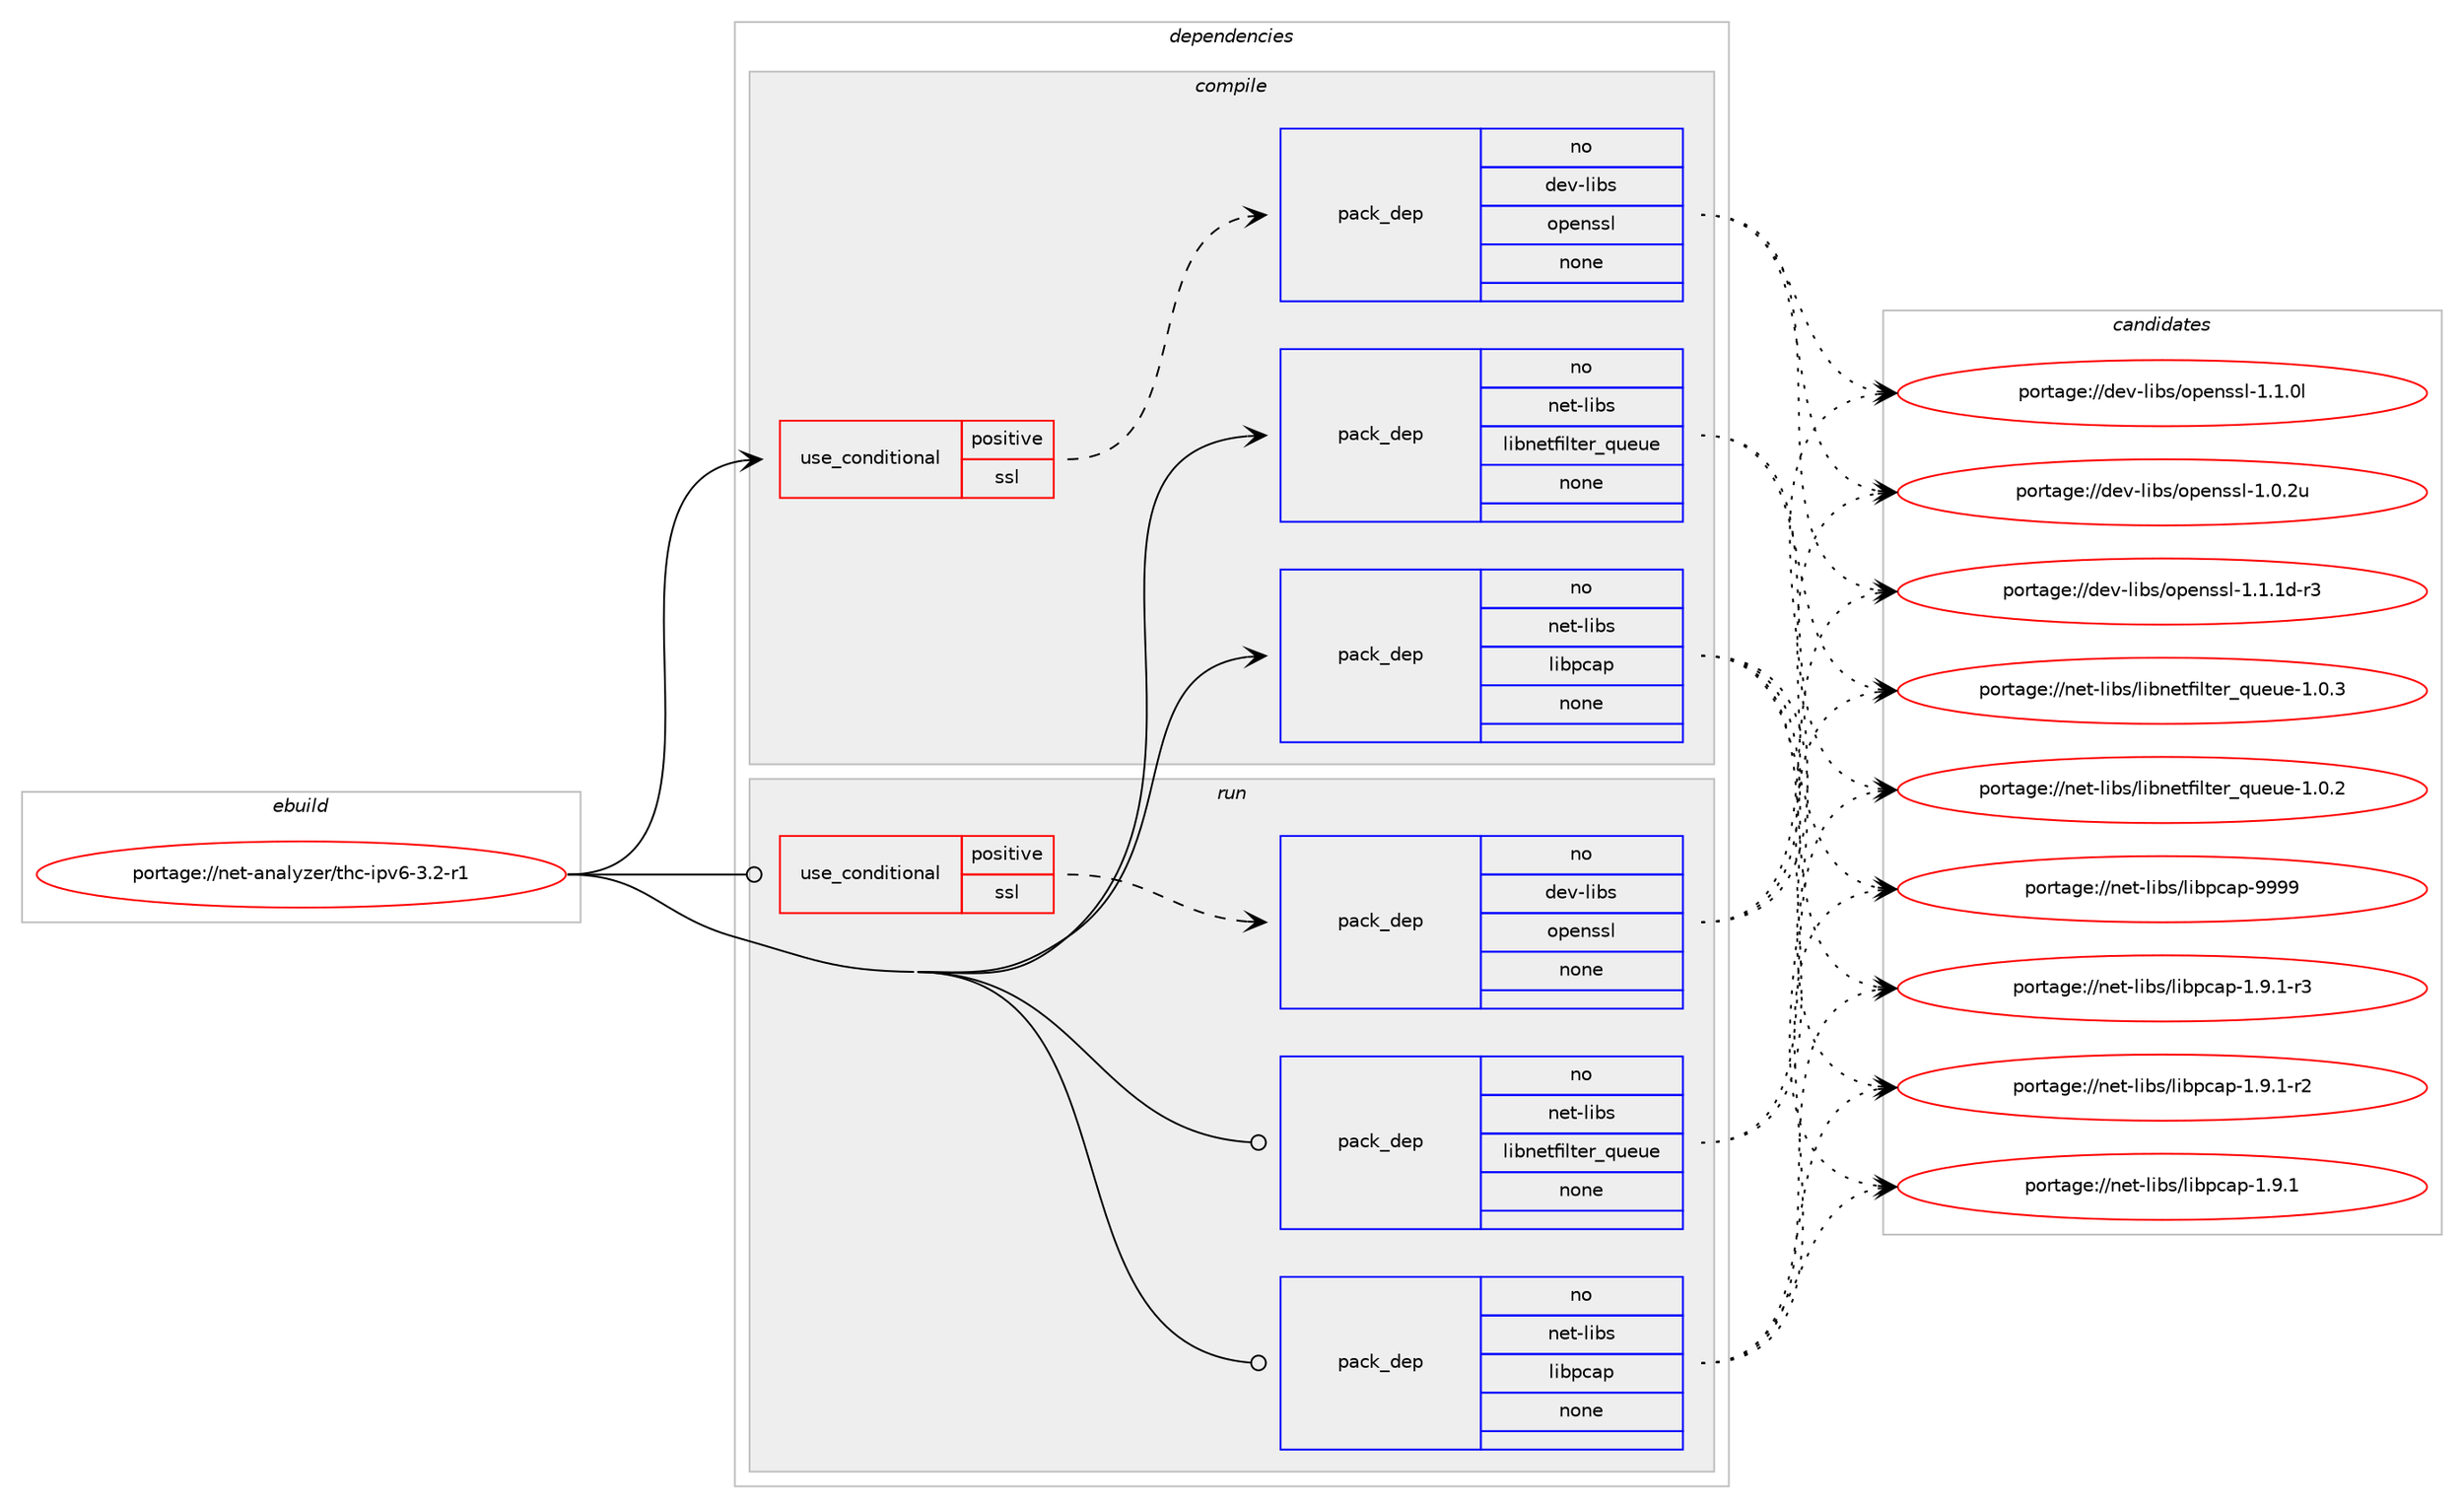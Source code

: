 digraph prolog {

# *************
# Graph options
# *************

newrank=true;
concentrate=true;
compound=true;
graph [rankdir=LR,fontname=Helvetica,fontsize=10,ranksep=1.5];#, ranksep=2.5, nodesep=0.2];
edge  [arrowhead=vee];
node  [fontname=Helvetica,fontsize=10];

# **********
# The ebuild
# **********

subgraph cluster_leftcol {
color=gray;
rank=same;
label=<<i>ebuild</i>>;
id [label="portage://net-analyzer/thc-ipv6-3.2-r1", color=red, width=4, href="../net-analyzer/thc-ipv6-3.2-r1.svg"];
}

# ****************
# The dependencies
# ****************

subgraph cluster_midcol {
color=gray;
label=<<i>dependencies</i>>;
subgraph cluster_compile {
fillcolor="#eeeeee";
style=filled;
label=<<i>compile</i>>;
subgraph cond4601 {
dependency26356 [label=<<TABLE BORDER="0" CELLBORDER="1" CELLSPACING="0" CELLPADDING="4"><TR><TD ROWSPAN="3" CELLPADDING="10">use_conditional</TD></TR><TR><TD>positive</TD></TR><TR><TD>ssl</TD></TR></TABLE>>, shape=none, color=red];
subgraph pack21365 {
dependency26357 [label=<<TABLE BORDER="0" CELLBORDER="1" CELLSPACING="0" CELLPADDING="4" WIDTH="220"><TR><TD ROWSPAN="6" CELLPADDING="30">pack_dep</TD></TR><TR><TD WIDTH="110">no</TD></TR><TR><TD>dev-libs</TD></TR><TR><TD>openssl</TD></TR><TR><TD>none</TD></TR><TR><TD></TD></TR></TABLE>>, shape=none, color=blue];
}
dependency26356:e -> dependency26357:w [weight=20,style="dashed",arrowhead="vee"];
}
id:e -> dependency26356:w [weight=20,style="solid",arrowhead="vee"];
subgraph pack21366 {
dependency26358 [label=<<TABLE BORDER="0" CELLBORDER="1" CELLSPACING="0" CELLPADDING="4" WIDTH="220"><TR><TD ROWSPAN="6" CELLPADDING="30">pack_dep</TD></TR><TR><TD WIDTH="110">no</TD></TR><TR><TD>net-libs</TD></TR><TR><TD>libnetfilter_queue</TD></TR><TR><TD>none</TD></TR><TR><TD></TD></TR></TABLE>>, shape=none, color=blue];
}
id:e -> dependency26358:w [weight=20,style="solid",arrowhead="vee"];
subgraph pack21367 {
dependency26359 [label=<<TABLE BORDER="0" CELLBORDER="1" CELLSPACING="0" CELLPADDING="4" WIDTH="220"><TR><TD ROWSPAN="6" CELLPADDING="30">pack_dep</TD></TR><TR><TD WIDTH="110">no</TD></TR><TR><TD>net-libs</TD></TR><TR><TD>libpcap</TD></TR><TR><TD>none</TD></TR><TR><TD></TD></TR></TABLE>>, shape=none, color=blue];
}
id:e -> dependency26359:w [weight=20,style="solid",arrowhead="vee"];
}
subgraph cluster_compileandrun {
fillcolor="#eeeeee";
style=filled;
label=<<i>compile and run</i>>;
}
subgraph cluster_run {
fillcolor="#eeeeee";
style=filled;
label=<<i>run</i>>;
subgraph cond4602 {
dependency26360 [label=<<TABLE BORDER="0" CELLBORDER="1" CELLSPACING="0" CELLPADDING="4"><TR><TD ROWSPAN="3" CELLPADDING="10">use_conditional</TD></TR><TR><TD>positive</TD></TR><TR><TD>ssl</TD></TR></TABLE>>, shape=none, color=red];
subgraph pack21368 {
dependency26361 [label=<<TABLE BORDER="0" CELLBORDER="1" CELLSPACING="0" CELLPADDING="4" WIDTH="220"><TR><TD ROWSPAN="6" CELLPADDING="30">pack_dep</TD></TR><TR><TD WIDTH="110">no</TD></TR><TR><TD>dev-libs</TD></TR><TR><TD>openssl</TD></TR><TR><TD>none</TD></TR><TR><TD></TD></TR></TABLE>>, shape=none, color=blue];
}
dependency26360:e -> dependency26361:w [weight=20,style="dashed",arrowhead="vee"];
}
id:e -> dependency26360:w [weight=20,style="solid",arrowhead="odot"];
subgraph pack21369 {
dependency26362 [label=<<TABLE BORDER="0" CELLBORDER="1" CELLSPACING="0" CELLPADDING="4" WIDTH="220"><TR><TD ROWSPAN="6" CELLPADDING="30">pack_dep</TD></TR><TR><TD WIDTH="110">no</TD></TR><TR><TD>net-libs</TD></TR><TR><TD>libnetfilter_queue</TD></TR><TR><TD>none</TD></TR><TR><TD></TD></TR></TABLE>>, shape=none, color=blue];
}
id:e -> dependency26362:w [weight=20,style="solid",arrowhead="odot"];
subgraph pack21370 {
dependency26363 [label=<<TABLE BORDER="0" CELLBORDER="1" CELLSPACING="0" CELLPADDING="4" WIDTH="220"><TR><TD ROWSPAN="6" CELLPADDING="30">pack_dep</TD></TR><TR><TD WIDTH="110">no</TD></TR><TR><TD>net-libs</TD></TR><TR><TD>libpcap</TD></TR><TR><TD>none</TD></TR><TR><TD></TD></TR></TABLE>>, shape=none, color=blue];
}
id:e -> dependency26363:w [weight=20,style="solid",arrowhead="odot"];
}
}

# **************
# The candidates
# **************

subgraph cluster_choices {
rank=same;
color=gray;
label=<<i>candidates</i>>;

subgraph choice21365 {
color=black;
nodesep=1;
choice1001011184510810598115471111121011101151151084549464946491004511451 [label="portage://dev-libs/openssl-1.1.1d-r3", color=red, width=4,href="../dev-libs/openssl-1.1.1d-r3.svg"];
choice100101118451081059811547111112101110115115108454946494648108 [label="portage://dev-libs/openssl-1.1.0l", color=red, width=4,href="../dev-libs/openssl-1.1.0l.svg"];
choice100101118451081059811547111112101110115115108454946484650117 [label="portage://dev-libs/openssl-1.0.2u", color=red, width=4,href="../dev-libs/openssl-1.0.2u.svg"];
dependency26357:e -> choice1001011184510810598115471111121011101151151084549464946491004511451:w [style=dotted,weight="100"];
dependency26357:e -> choice100101118451081059811547111112101110115115108454946494648108:w [style=dotted,weight="100"];
dependency26357:e -> choice100101118451081059811547111112101110115115108454946484650117:w [style=dotted,weight="100"];
}
subgraph choice21366 {
color=black;
nodesep=1;
choice1101011164510810598115471081059811010111610210510811610111495113117101117101454946484651 [label="portage://net-libs/libnetfilter_queue-1.0.3", color=red, width=4,href="../net-libs/libnetfilter_queue-1.0.3.svg"];
choice1101011164510810598115471081059811010111610210510811610111495113117101117101454946484650 [label="portage://net-libs/libnetfilter_queue-1.0.2", color=red, width=4,href="../net-libs/libnetfilter_queue-1.0.2.svg"];
dependency26358:e -> choice1101011164510810598115471081059811010111610210510811610111495113117101117101454946484651:w [style=dotted,weight="100"];
dependency26358:e -> choice1101011164510810598115471081059811010111610210510811610111495113117101117101454946484650:w [style=dotted,weight="100"];
}
subgraph choice21367 {
color=black;
nodesep=1;
choice1101011164510810598115471081059811299971124557575757 [label="portage://net-libs/libpcap-9999", color=red, width=4,href="../net-libs/libpcap-9999.svg"];
choice1101011164510810598115471081059811299971124549465746494511451 [label="portage://net-libs/libpcap-1.9.1-r3", color=red, width=4,href="../net-libs/libpcap-1.9.1-r3.svg"];
choice1101011164510810598115471081059811299971124549465746494511450 [label="portage://net-libs/libpcap-1.9.1-r2", color=red, width=4,href="../net-libs/libpcap-1.9.1-r2.svg"];
choice110101116451081059811547108105981129997112454946574649 [label="portage://net-libs/libpcap-1.9.1", color=red, width=4,href="../net-libs/libpcap-1.9.1.svg"];
dependency26359:e -> choice1101011164510810598115471081059811299971124557575757:w [style=dotted,weight="100"];
dependency26359:e -> choice1101011164510810598115471081059811299971124549465746494511451:w [style=dotted,weight="100"];
dependency26359:e -> choice1101011164510810598115471081059811299971124549465746494511450:w [style=dotted,weight="100"];
dependency26359:e -> choice110101116451081059811547108105981129997112454946574649:w [style=dotted,weight="100"];
}
subgraph choice21368 {
color=black;
nodesep=1;
choice1001011184510810598115471111121011101151151084549464946491004511451 [label="portage://dev-libs/openssl-1.1.1d-r3", color=red, width=4,href="../dev-libs/openssl-1.1.1d-r3.svg"];
choice100101118451081059811547111112101110115115108454946494648108 [label="portage://dev-libs/openssl-1.1.0l", color=red, width=4,href="../dev-libs/openssl-1.1.0l.svg"];
choice100101118451081059811547111112101110115115108454946484650117 [label="portage://dev-libs/openssl-1.0.2u", color=red, width=4,href="../dev-libs/openssl-1.0.2u.svg"];
dependency26361:e -> choice1001011184510810598115471111121011101151151084549464946491004511451:w [style=dotted,weight="100"];
dependency26361:e -> choice100101118451081059811547111112101110115115108454946494648108:w [style=dotted,weight="100"];
dependency26361:e -> choice100101118451081059811547111112101110115115108454946484650117:w [style=dotted,weight="100"];
}
subgraph choice21369 {
color=black;
nodesep=1;
choice1101011164510810598115471081059811010111610210510811610111495113117101117101454946484651 [label="portage://net-libs/libnetfilter_queue-1.0.3", color=red, width=4,href="../net-libs/libnetfilter_queue-1.0.3.svg"];
choice1101011164510810598115471081059811010111610210510811610111495113117101117101454946484650 [label="portage://net-libs/libnetfilter_queue-1.0.2", color=red, width=4,href="../net-libs/libnetfilter_queue-1.0.2.svg"];
dependency26362:e -> choice1101011164510810598115471081059811010111610210510811610111495113117101117101454946484651:w [style=dotted,weight="100"];
dependency26362:e -> choice1101011164510810598115471081059811010111610210510811610111495113117101117101454946484650:w [style=dotted,weight="100"];
}
subgraph choice21370 {
color=black;
nodesep=1;
choice1101011164510810598115471081059811299971124557575757 [label="portage://net-libs/libpcap-9999", color=red, width=4,href="../net-libs/libpcap-9999.svg"];
choice1101011164510810598115471081059811299971124549465746494511451 [label="portage://net-libs/libpcap-1.9.1-r3", color=red, width=4,href="../net-libs/libpcap-1.9.1-r3.svg"];
choice1101011164510810598115471081059811299971124549465746494511450 [label="portage://net-libs/libpcap-1.9.1-r2", color=red, width=4,href="../net-libs/libpcap-1.9.1-r2.svg"];
choice110101116451081059811547108105981129997112454946574649 [label="portage://net-libs/libpcap-1.9.1", color=red, width=4,href="../net-libs/libpcap-1.9.1.svg"];
dependency26363:e -> choice1101011164510810598115471081059811299971124557575757:w [style=dotted,weight="100"];
dependency26363:e -> choice1101011164510810598115471081059811299971124549465746494511451:w [style=dotted,weight="100"];
dependency26363:e -> choice1101011164510810598115471081059811299971124549465746494511450:w [style=dotted,weight="100"];
dependency26363:e -> choice110101116451081059811547108105981129997112454946574649:w [style=dotted,weight="100"];
}
}

}
